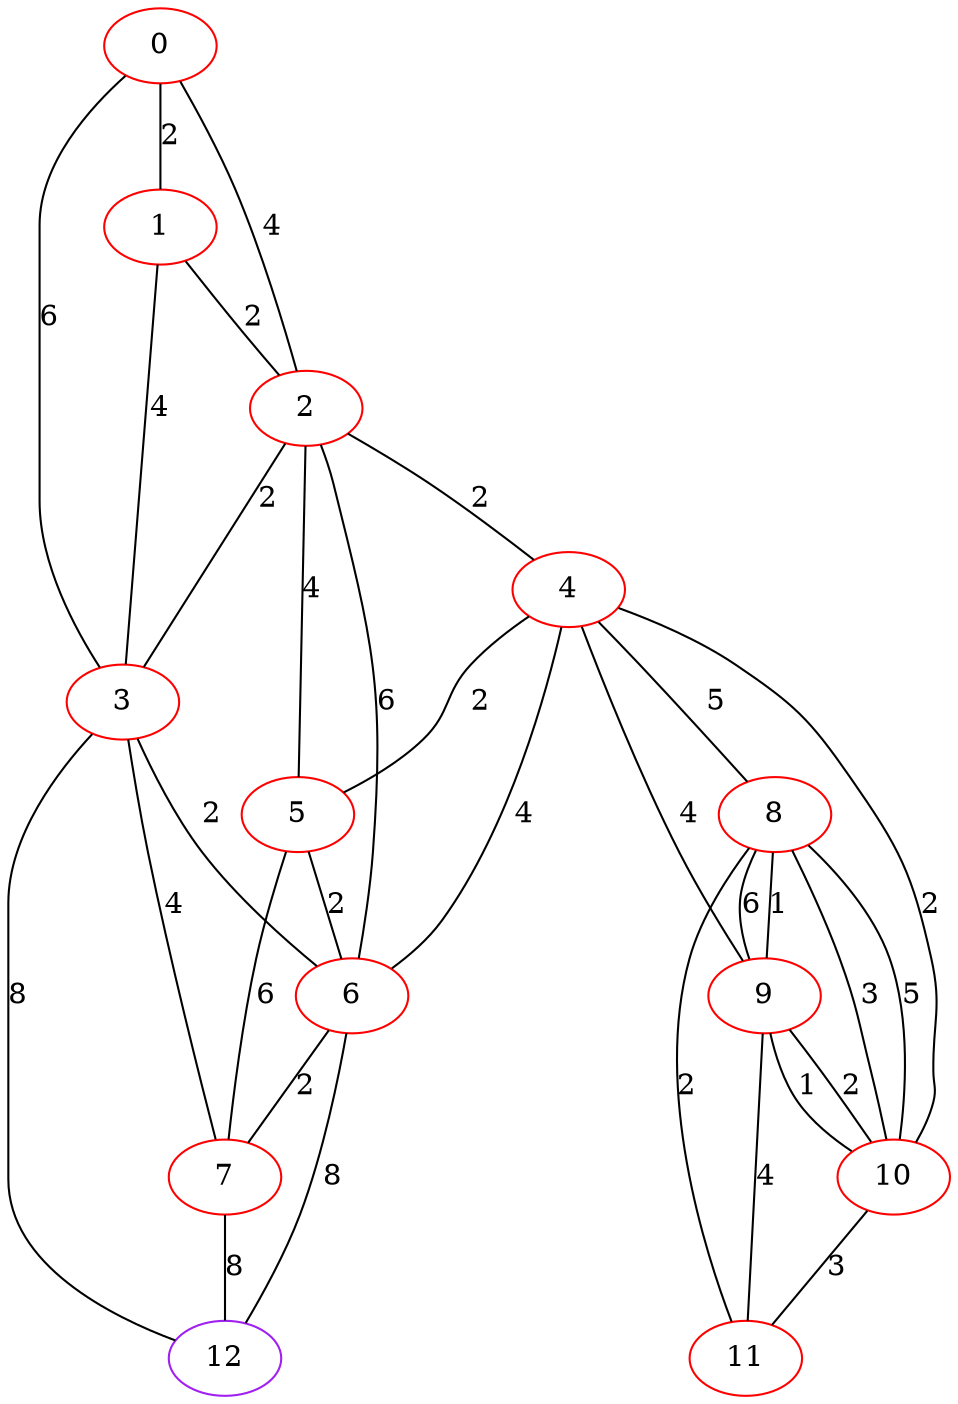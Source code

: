 graph "" {
0 [color=red, weight=1];
1 [color=red, weight=1];
2 [color=red, weight=1];
3 [color=red, weight=1];
4 [color=red, weight=1];
5 [color=red, weight=1];
6 [color=red, weight=1];
7 [color=red, weight=1];
8 [color=red, weight=1];
9 [color=red, weight=1];
10 [color=red, weight=1];
11 [color=red, weight=1];
12 [color=purple, weight=4];
0 -- 1  [key=0, label=2];
0 -- 2  [key=0, label=4];
0 -- 3  [key=0, label=6];
1 -- 2  [key=0, label=2];
1 -- 3  [key=0, label=4];
2 -- 3  [key=0, label=2];
2 -- 4  [key=0, label=2];
2 -- 5  [key=0, label=4];
2 -- 6  [key=0, label=6];
3 -- 6  [key=0, label=2];
3 -- 7  [key=0, label=4];
3 -- 12  [key=0, label=8];
4 -- 5  [key=0, label=2];
4 -- 6  [key=0, label=4];
4 -- 8  [key=0, label=5];
4 -- 9  [key=0, label=4];
4 -- 10  [key=0, label=2];
5 -- 6  [key=0, label=2];
5 -- 7  [key=0, label=6];
6 -- 7  [key=0, label=2];
6 -- 12  [key=0, label=8];
7 -- 12  [key=0, label=8];
8 -- 9  [key=0, label=1];
8 -- 9  [key=1, label=6];
8 -- 10  [key=0, label=3];
8 -- 10  [key=1, label=5];
8 -- 11  [key=0, label=2];
9 -- 10  [key=0, label=2];
9 -- 10  [key=1, label=1];
9 -- 11  [key=0, label=4];
10 -- 11  [key=0, label=3];
}
